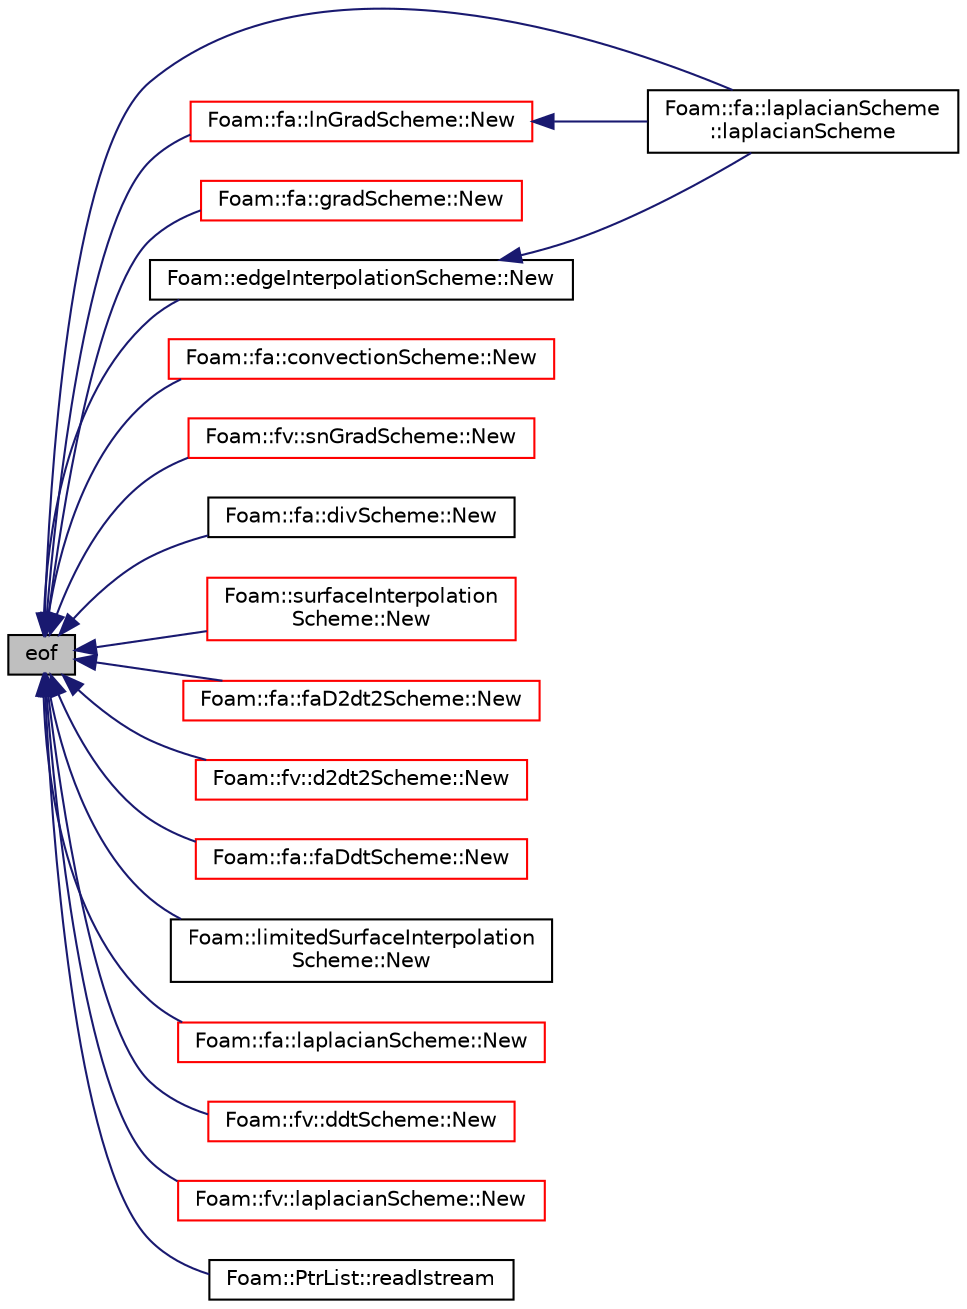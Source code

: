 digraph "eof"
{
  bgcolor="transparent";
  edge [fontname="Helvetica",fontsize="10",labelfontname="Helvetica",labelfontsize="10"];
  node [fontname="Helvetica",fontsize="10",shape=record];
  rankdir="LR";
  Node1 [label="eof",height=0.2,width=0.4,color="black", fillcolor="grey75", style="filled" fontcolor="black"];
  Node1 -> Node2 [dir="back",color="midnightblue",fontsize="10",style="solid",fontname="Helvetica"];
  Node2 [label="Foam::fa::laplacianScheme\l::laplacianScheme",height=0.2,width=0.4,color="black",URL="$classFoam_1_1fa_1_1laplacianScheme.html#a49d3632876ef3457558737d07d039588",tooltip="Construct from mesh and Istream. "];
  Node1 -> Node3 [dir="back",color="midnightblue",fontsize="10",style="solid",fontname="Helvetica"];
  Node3 [label="Foam::fa::lnGradScheme::New",height=0.2,width=0.4,color="red",URL="$classFoam_1_1fa_1_1lnGradScheme.html#a4dac80196da139492e194b7a451ba96d",tooltip="Return new tmp interpolation scheme. "];
  Node3 -> Node2 [dir="back",color="midnightblue",fontsize="10",style="solid",fontname="Helvetica"];
  Node1 -> Node4 [dir="back",color="midnightblue",fontsize="10",style="solid",fontname="Helvetica"];
  Node4 [label="Foam::fa::gradScheme::New",height=0.2,width=0.4,color="red",URL="$classFoam_1_1fa_1_1gradScheme.html#a7fc5f0742500076e4c466281193630f2",tooltip="Return a pointer to a new gradScheme created on freestore. "];
  Node1 -> Node5 [dir="back",color="midnightblue",fontsize="10",style="solid",fontname="Helvetica"];
  Node5 [label="Foam::edgeInterpolationScheme::New",height=0.2,width=0.4,color="black",URL="$classFoam_1_1edgeInterpolationScheme.html#a4fa9770ffc425e09470364ea4a62f156",tooltip="Return new tmp interpolation scheme. "];
  Node5 -> Node2 [dir="back",color="midnightblue",fontsize="10",style="solid",fontname="Helvetica"];
  Node1 -> Node6 [dir="back",color="midnightblue",fontsize="10",style="solid",fontname="Helvetica"];
  Node6 [label="Foam::fa::convectionScheme::New",height=0.2,width=0.4,color="red",URL="$classFoam_1_1fa_1_1convectionScheme.html#a753d5f5690005d6dc262daba22f96bde",tooltip="Return a pointer to a new convectionScheme created on freestore. "];
  Node1 -> Node7 [dir="back",color="midnightblue",fontsize="10",style="solid",fontname="Helvetica"];
  Node7 [label="Foam::fv::snGradScheme::New",height=0.2,width=0.4,color="red",URL="$classFoam_1_1fv_1_1snGradScheme.html#adc12ff65e667931ca7187bb66656924a",tooltip="Return new tmp interpolation scheme. "];
  Node1 -> Node8 [dir="back",color="midnightblue",fontsize="10",style="solid",fontname="Helvetica"];
  Node8 [label="Foam::fa::divScheme::New",height=0.2,width=0.4,color="black",URL="$classFoam_1_1fa_1_1divScheme.html#af3a4e2927d6dd6bf954d82fce3573d88",tooltip="Return a pointer to a new divScheme created on freestore. "];
  Node1 -> Node9 [dir="back",color="midnightblue",fontsize="10",style="solid",fontname="Helvetica"];
  Node9 [label="Foam::surfaceInterpolation\lScheme::New",height=0.2,width=0.4,color="red",URL="$classFoam_1_1surfaceInterpolationScheme.html#ad7a5400f463be6d6d6590c02af0c319f",tooltip="Return new tmp interpolation scheme. "];
  Node1 -> Node10 [dir="back",color="midnightblue",fontsize="10",style="solid",fontname="Helvetica"];
  Node10 [label="Foam::fa::faD2dt2Scheme::New",height=0.2,width=0.4,color="red",URL="$classFoam_1_1fa_1_1faD2dt2Scheme.html#a9d9950ef68375ca8df555a079dc2b005",tooltip="Return a pointer to a new d2dt2Scheme created on freestore. "];
  Node1 -> Node11 [dir="back",color="midnightblue",fontsize="10",style="solid",fontname="Helvetica"];
  Node11 [label="Foam::fv::d2dt2Scheme::New",height=0.2,width=0.4,color="red",URL="$classFoam_1_1fv_1_1d2dt2Scheme.html#a60670b82e2875dd4e0c98fa8d4198272",tooltip="Return a pointer to a new d2dt2Scheme created on freestore. "];
  Node1 -> Node12 [dir="back",color="midnightblue",fontsize="10",style="solid",fontname="Helvetica"];
  Node12 [label="Foam::fa::faDdtScheme::New",height=0.2,width=0.4,color="red",URL="$classFoam_1_1fa_1_1faDdtScheme.html#ac28e4b5d384b8c99d709e2ac68fa585d",tooltip="Return a pointer to a new faDdtScheme created on freestore. "];
  Node1 -> Node13 [dir="back",color="midnightblue",fontsize="10",style="solid",fontname="Helvetica"];
  Node13 [label="Foam::limitedSurfaceInterpolation\lScheme::New",height=0.2,width=0.4,color="black",URL="$classFoam_1_1limitedSurfaceInterpolationScheme.html#a32a46a7152e0210e6f3ac971f76dbc6d",tooltip="Return new tmp interpolation scheme. "];
  Node1 -> Node14 [dir="back",color="midnightblue",fontsize="10",style="solid",fontname="Helvetica"];
  Node14 [label="Foam::fa::laplacianScheme::New",height=0.2,width=0.4,color="red",URL="$classFoam_1_1fa_1_1laplacianScheme.html#ae2504da0278c9bcb3f1a4aeeaf412fcd",tooltip="Return a pointer to a new laplacianScheme created on freestore. "];
  Node1 -> Node15 [dir="back",color="midnightblue",fontsize="10",style="solid",fontname="Helvetica"];
  Node15 [label="Foam::fv::ddtScheme::New",height=0.2,width=0.4,color="red",URL="$classFoam_1_1fv_1_1ddtScheme.html#a5a8f7e051307daf65eae67fb50c84a21",tooltip="Return a pointer to a new ddtScheme created on freestore. "];
  Node1 -> Node16 [dir="back",color="midnightblue",fontsize="10",style="solid",fontname="Helvetica"];
  Node16 [label="Foam::fv::laplacianScheme::New",height=0.2,width=0.4,color="red",URL="$classFoam_1_1fv_1_1laplacianScheme.html#aa4597ba9a0b5ea42742d7b60969aefde",tooltip="Return a pointer to a new laplacianScheme created on freestore. "];
  Node1 -> Node17 [dir="back",color="midnightblue",fontsize="10",style="solid",fontname="Helvetica"];
  Node17 [label="Foam::PtrList::readIstream",height=0.2,width=0.4,color="black",URL="$classFoam_1_1PtrList.html#abd10854d664e07f878aff6bb4699f02d",tooltip="Read from Istream using Istream constructor class. "];
}
